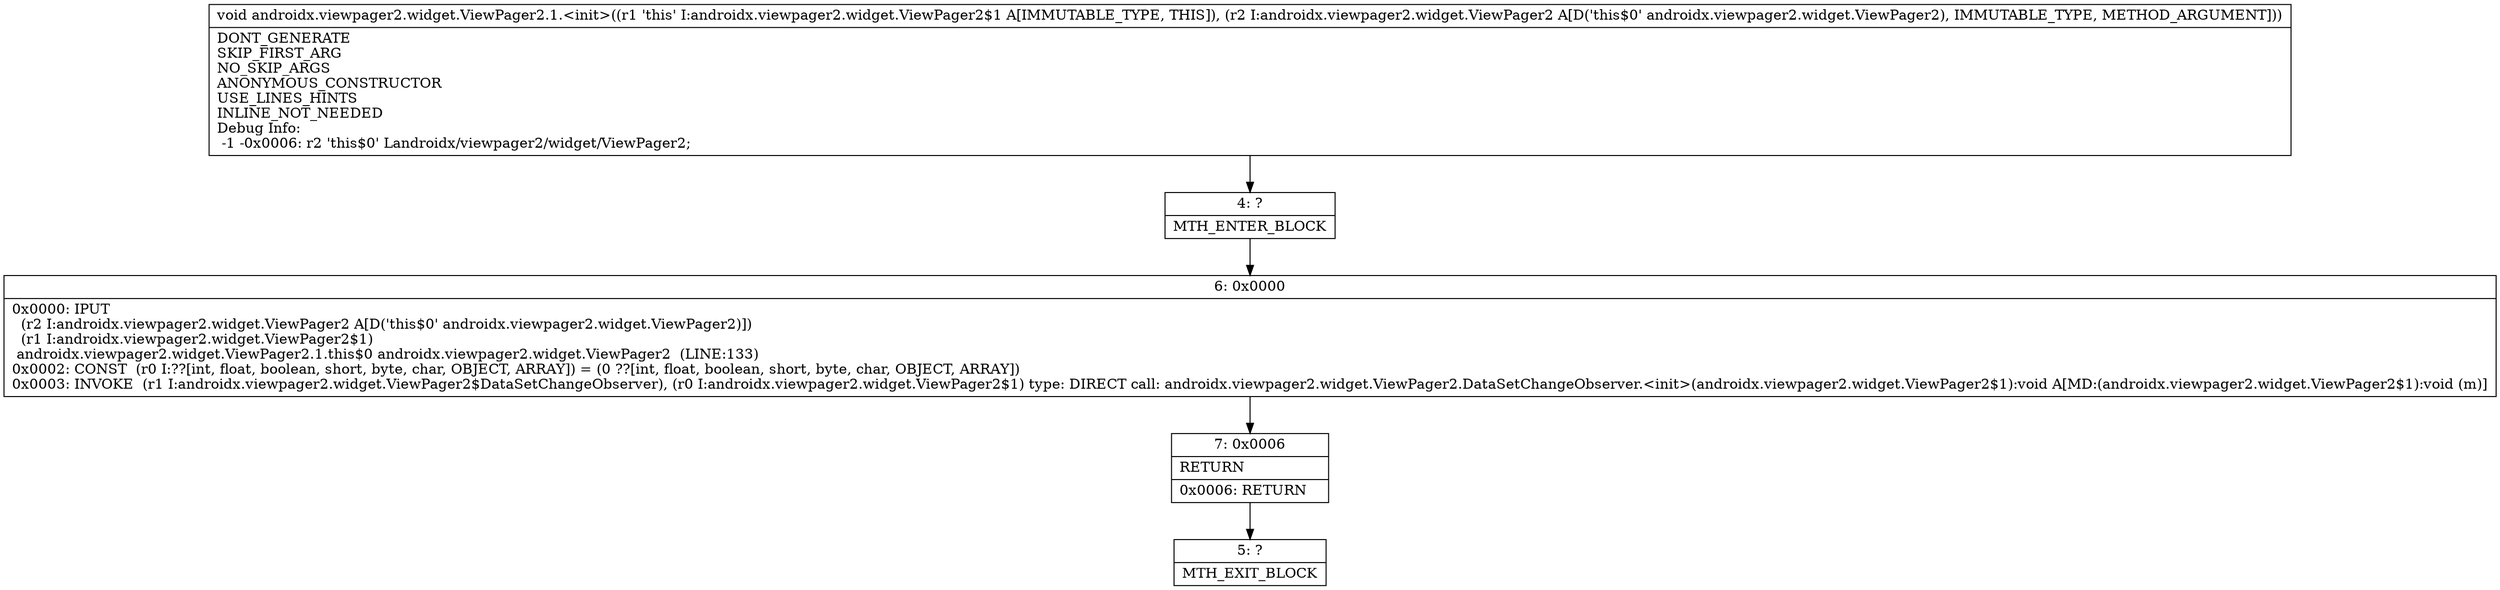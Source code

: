 digraph "CFG forandroidx.viewpager2.widget.ViewPager2.1.\<init\>(Landroidx\/viewpager2\/widget\/ViewPager2;)V" {
Node_4 [shape=record,label="{4\:\ ?|MTH_ENTER_BLOCK\l}"];
Node_6 [shape=record,label="{6\:\ 0x0000|0x0000: IPUT  \l  (r2 I:androidx.viewpager2.widget.ViewPager2 A[D('this$0' androidx.viewpager2.widget.ViewPager2)])\l  (r1 I:androidx.viewpager2.widget.ViewPager2$1)\l androidx.viewpager2.widget.ViewPager2.1.this$0 androidx.viewpager2.widget.ViewPager2  (LINE:133)\l0x0002: CONST  (r0 I:??[int, float, boolean, short, byte, char, OBJECT, ARRAY]) = (0 ??[int, float, boolean, short, byte, char, OBJECT, ARRAY]) \l0x0003: INVOKE  (r1 I:androidx.viewpager2.widget.ViewPager2$DataSetChangeObserver), (r0 I:androidx.viewpager2.widget.ViewPager2$1) type: DIRECT call: androidx.viewpager2.widget.ViewPager2.DataSetChangeObserver.\<init\>(androidx.viewpager2.widget.ViewPager2$1):void A[MD:(androidx.viewpager2.widget.ViewPager2$1):void (m)]\l}"];
Node_7 [shape=record,label="{7\:\ 0x0006|RETURN\l|0x0006: RETURN   \l}"];
Node_5 [shape=record,label="{5\:\ ?|MTH_EXIT_BLOCK\l}"];
MethodNode[shape=record,label="{void androidx.viewpager2.widget.ViewPager2.1.\<init\>((r1 'this' I:androidx.viewpager2.widget.ViewPager2$1 A[IMMUTABLE_TYPE, THIS]), (r2 I:androidx.viewpager2.widget.ViewPager2 A[D('this$0' androidx.viewpager2.widget.ViewPager2), IMMUTABLE_TYPE, METHOD_ARGUMENT]))  | DONT_GENERATE\lSKIP_FIRST_ARG\lNO_SKIP_ARGS\lANONYMOUS_CONSTRUCTOR\lUSE_LINES_HINTS\lINLINE_NOT_NEEDED\lDebug Info:\l  \-1 \-0x0006: r2 'this$0' Landroidx\/viewpager2\/widget\/ViewPager2;\l}"];
MethodNode -> Node_4;Node_4 -> Node_6;
Node_6 -> Node_7;
Node_7 -> Node_5;
}


